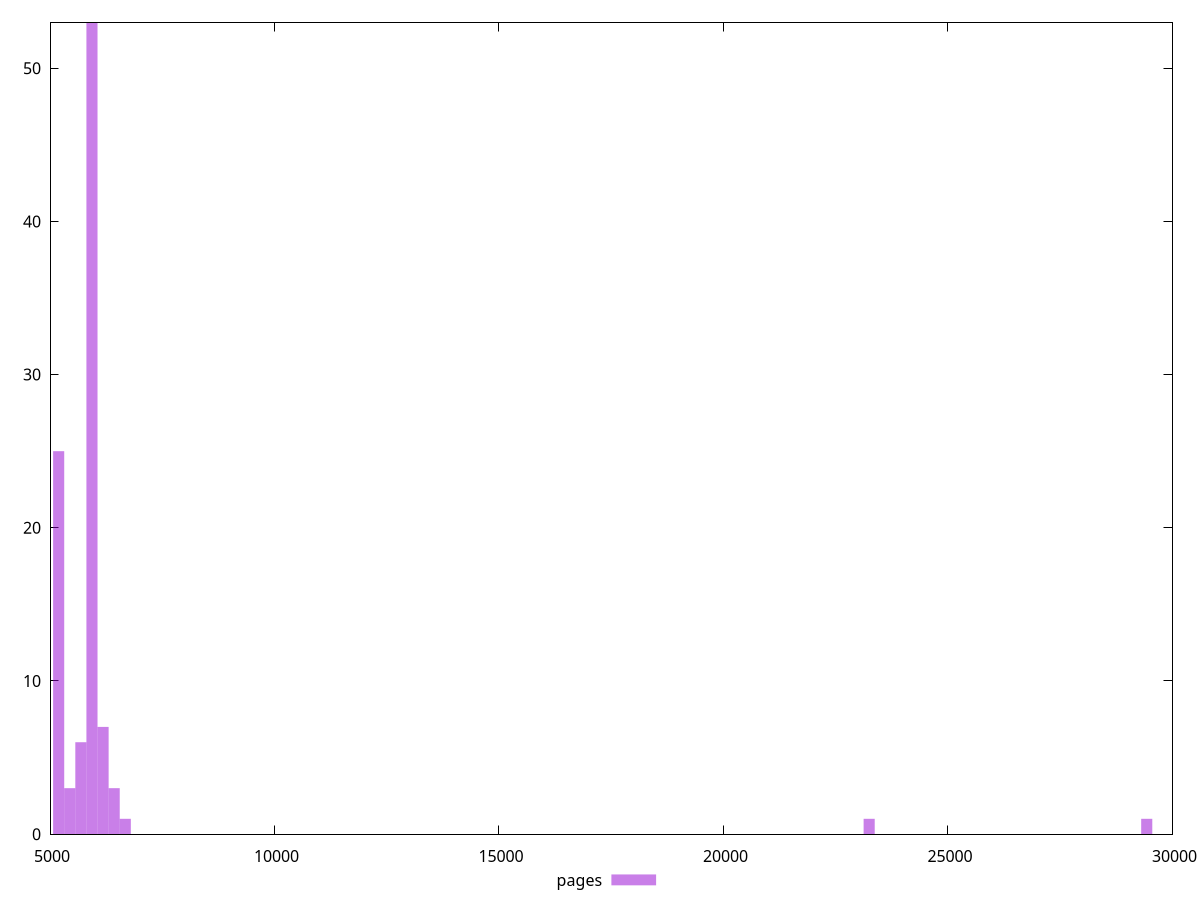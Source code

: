$_pages <<EOF
29426.28528290954 1
5192.873873454625 25
6181.992706493601 7
5934.712998233857 53
6429.272414753345 3
5687.433289974113 6
5440.153581714369 3
6676.552123013089 1
23244.29257641594 1
EOF
set key outside below
set terminal pngcairo
set output "report_00004_2020-11-02T20-21-41.718Z/speed-index/pages//raw_hist.png"
set yrange [0:53]
set boxwidth 247.27970825974404
set style fill transparent solid 0.5 noborder
plot $_pages title "pages" with boxes ,
